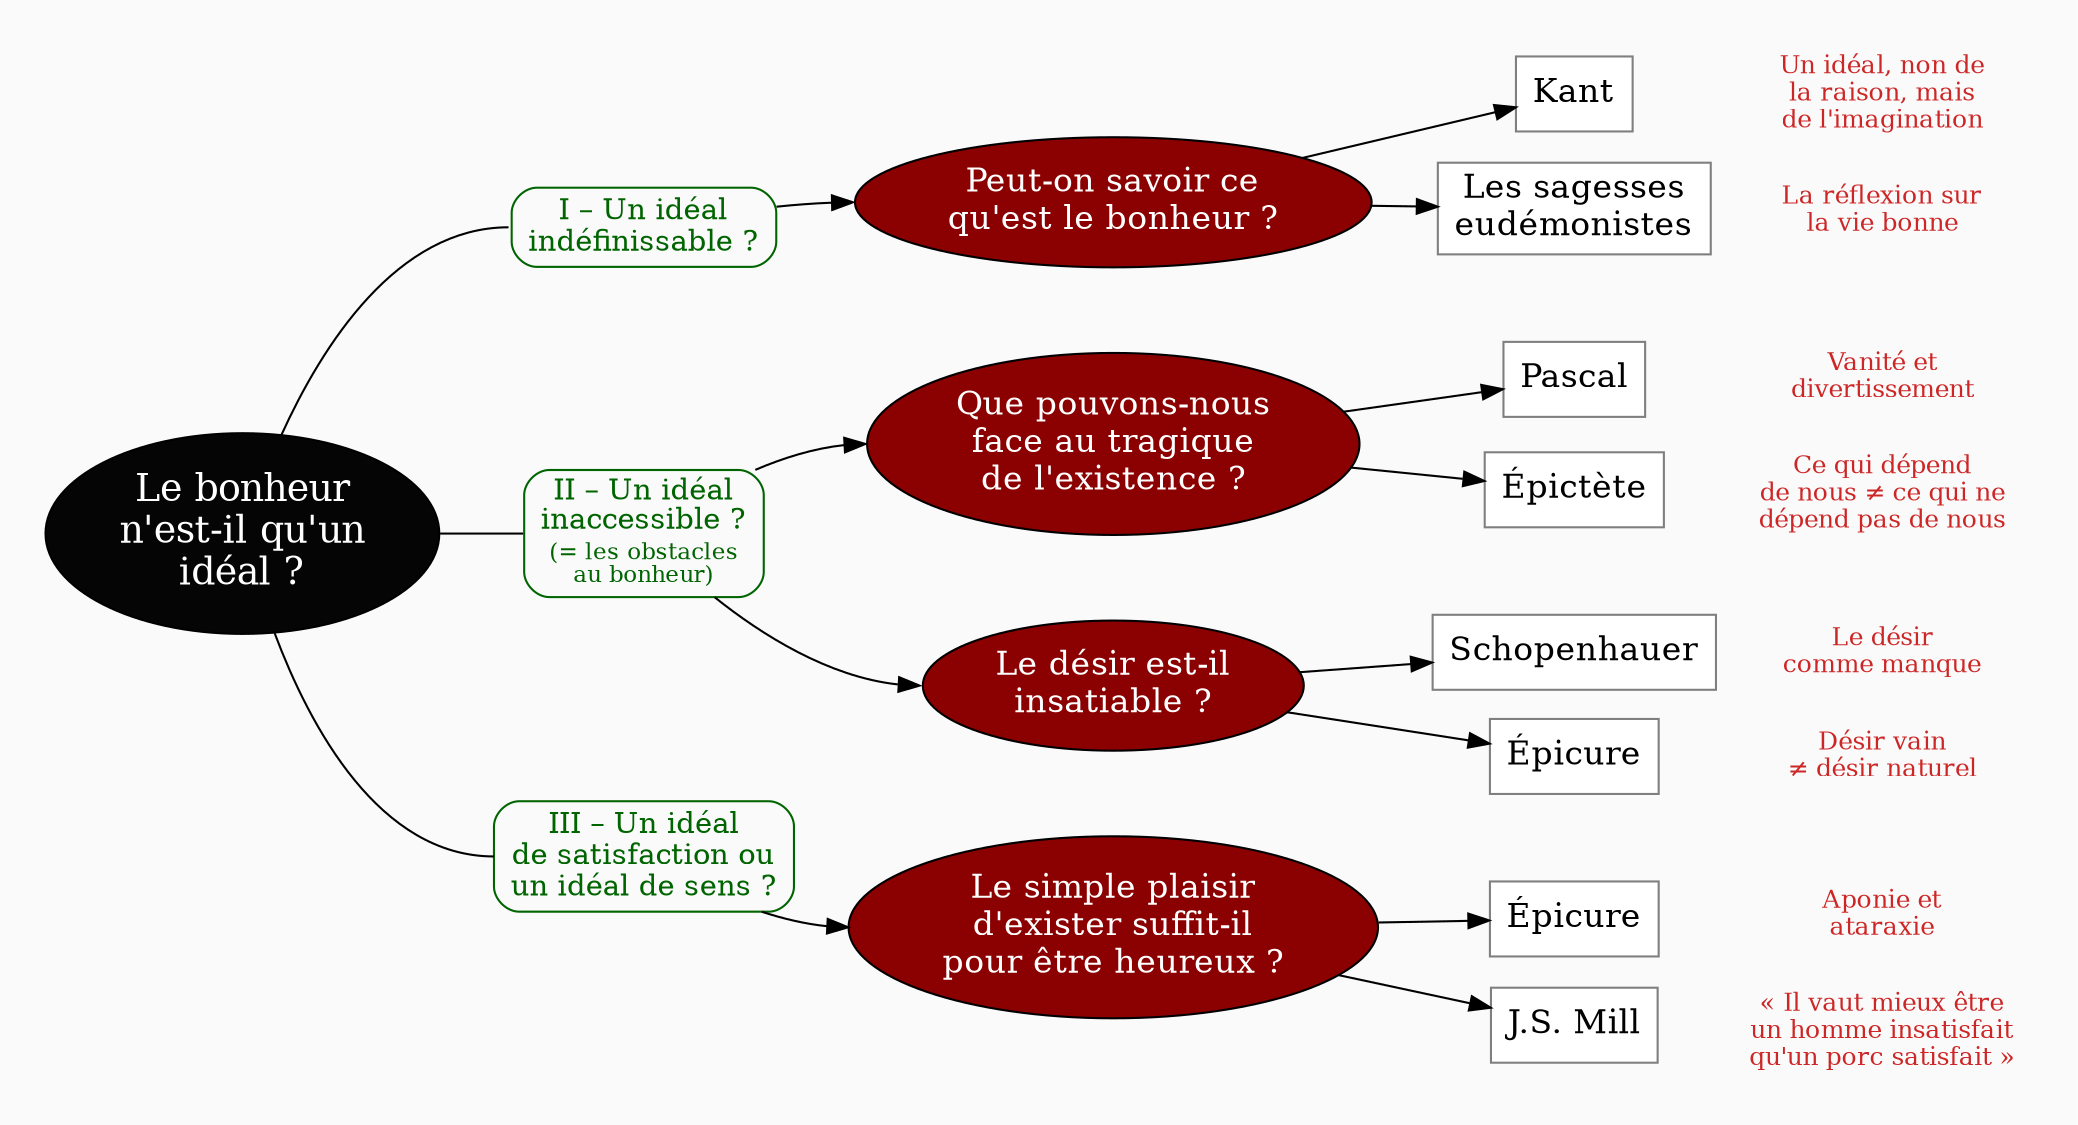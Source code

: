 digraph G {
// Template : diagram
// Usage : 
rankdir=LR
splines=true
//splines=curved
bgcolor=grey98
pad=0.3
style=filled
edge[minlen=3]
node[style=filled, fontcolor=white]
ranksep=0.1
nodesep=0.2

// NIVEAU 1
node[fillcolor=grey2, fontsize=18]
a1[label="Le bonheur
n'est-il qu'un
idéal ?"]

// NIVEAU 2
node[fontsize=14, shape=rect, fillcolor=grey98, fontcolor=darkgreen, color=darkgreen, style="filled, rounded"]
a1->p1[headport=w, arrowhead=none]
a1->p2[headport=w, arrowhead=none]
a1->p3[headport=w, arrowhead=none]

p1[label="I – Un idéal
indéfinissable ?"]
p2[label=<II – Un idéal<br/>
inaccessible ?<br/>
<font point-size="3"><br/></font>
<font point-size="11">(= les obstacles<br/>
au bonheur)</font>>]
p3[label="III – Un idéal
de satisfaction ou
un idéal de sens ?"]

{rank=same;p1->p2->p3[style=invis, minlen=7]}

node[fontcolor=black, fontsize=16]
// NIVEAU 3 (sans intermédiaire)
node [shape=box, fillcolor=white, color=grey50]
// c1[label=""]



// INTERMÉDIAIRE AVANT NIVEAU 3
node[fillcolor=red4, shape=oval, fontcolor=white, color=black, style="filled"]
// [arrowhead=none]
// bc1[label=""]
p1->b1[headport=w]
p2->b2[headport=w]
p2->b3[headport=w]
p3->b4[headport=w]
b1[label="Peut-on savoir ce
qu'est le bonheur ?"]    
b2[label="Que pouvons-nous
face au tragique
de l'existence ?"]
b3[label="Le désir est-il
insatiable ?"]
b4[label="Le simple plaisir
d'exister suffit-il
pour être heureux ?"]




{rank=same;b1->b2->b3->b4[style=invis, minlen=3]}

// NIVEAU 3 (avec intermédiaire)
node[fillcolor=white, shape=box, color=grey50, fontcolor=black]
// c1[label=""]
b1->{c1,c2}
c1[label="Kant"]
c2[label="Les sagesses
eudémonistes"]

b2->{c3,c4}
c3[label="Pascal"]
c4[label="Épictète"]

b3->{c5,c6}
c5[label="Schopenhauer"]
c6[label="Épicure"]

b4->{c7,c8}
c7[label="Épicure"]
c8[label="J.S. Mill"]


{rank=same;c2->c3[style=invis, minlen=3]}
{rank=same;c4->c5[style=invis, minlen=3]}
{rank=same;c6->c7[style=invis, minlen=3]}

// NIVEAU 4
node[style="filled,rounded", fillcolor=white, shape=box, color=grey50]
// d1[label=""]


// ÉTIQUETTES EN ROUGE
node[shape=plaintext, fontcolor=firebrick3, fillcolor=grey98, fontsize=12]
// e1[label=< <B>= Titre</B><BR /><BR />Contenu<BR /> >]
// e1[label=""]
// ->e1[minlen=1, style=invis]

e1[label="Un idéal, non de
la raison, mais
de l'imagination"]
e2[label="La réflexion sur
la vie bonne"]
e3[label="Vanité et
divertissement"]
e4[label="Ce qui dépend
de nous ≠ ce qui ne
dépend pas de nous"]
e5[label="Le désir
comme manque"]
e6[label="Désir vain
≠ désir naturel"]
e7[label="Aponie et
ataraxie"]
e8[label="« Il vaut mieux être
un homme insatisfait
qu'un porc satisfait »"]

c1->e1[minlen=1, style=invis]
c2->e2[minlen=1, style=invis]
c3->e3[minlen=1, style=invis]
c4->e4[minlen=1, style=invis]
c5->e5[minlen=1, style=invis]
c6->e6[minlen=1, style=invis]
c7->e7[minlen=1, style=invis]
c8->e8[minlen=1, style=invis]


// REMARQUES EN BLEU
node[color=blue, shape=box, margin=0.07, fontcolor=black, fontsize=12, style="dashed", penwidth=0.6]
edge[color=blue, arrowhead="none", xlabel="", style="dashed", penwidth=0.6]
// r1[label=""]
// {rank=same;->r1}
// {rank=same;r1->[dir=back]}

}
